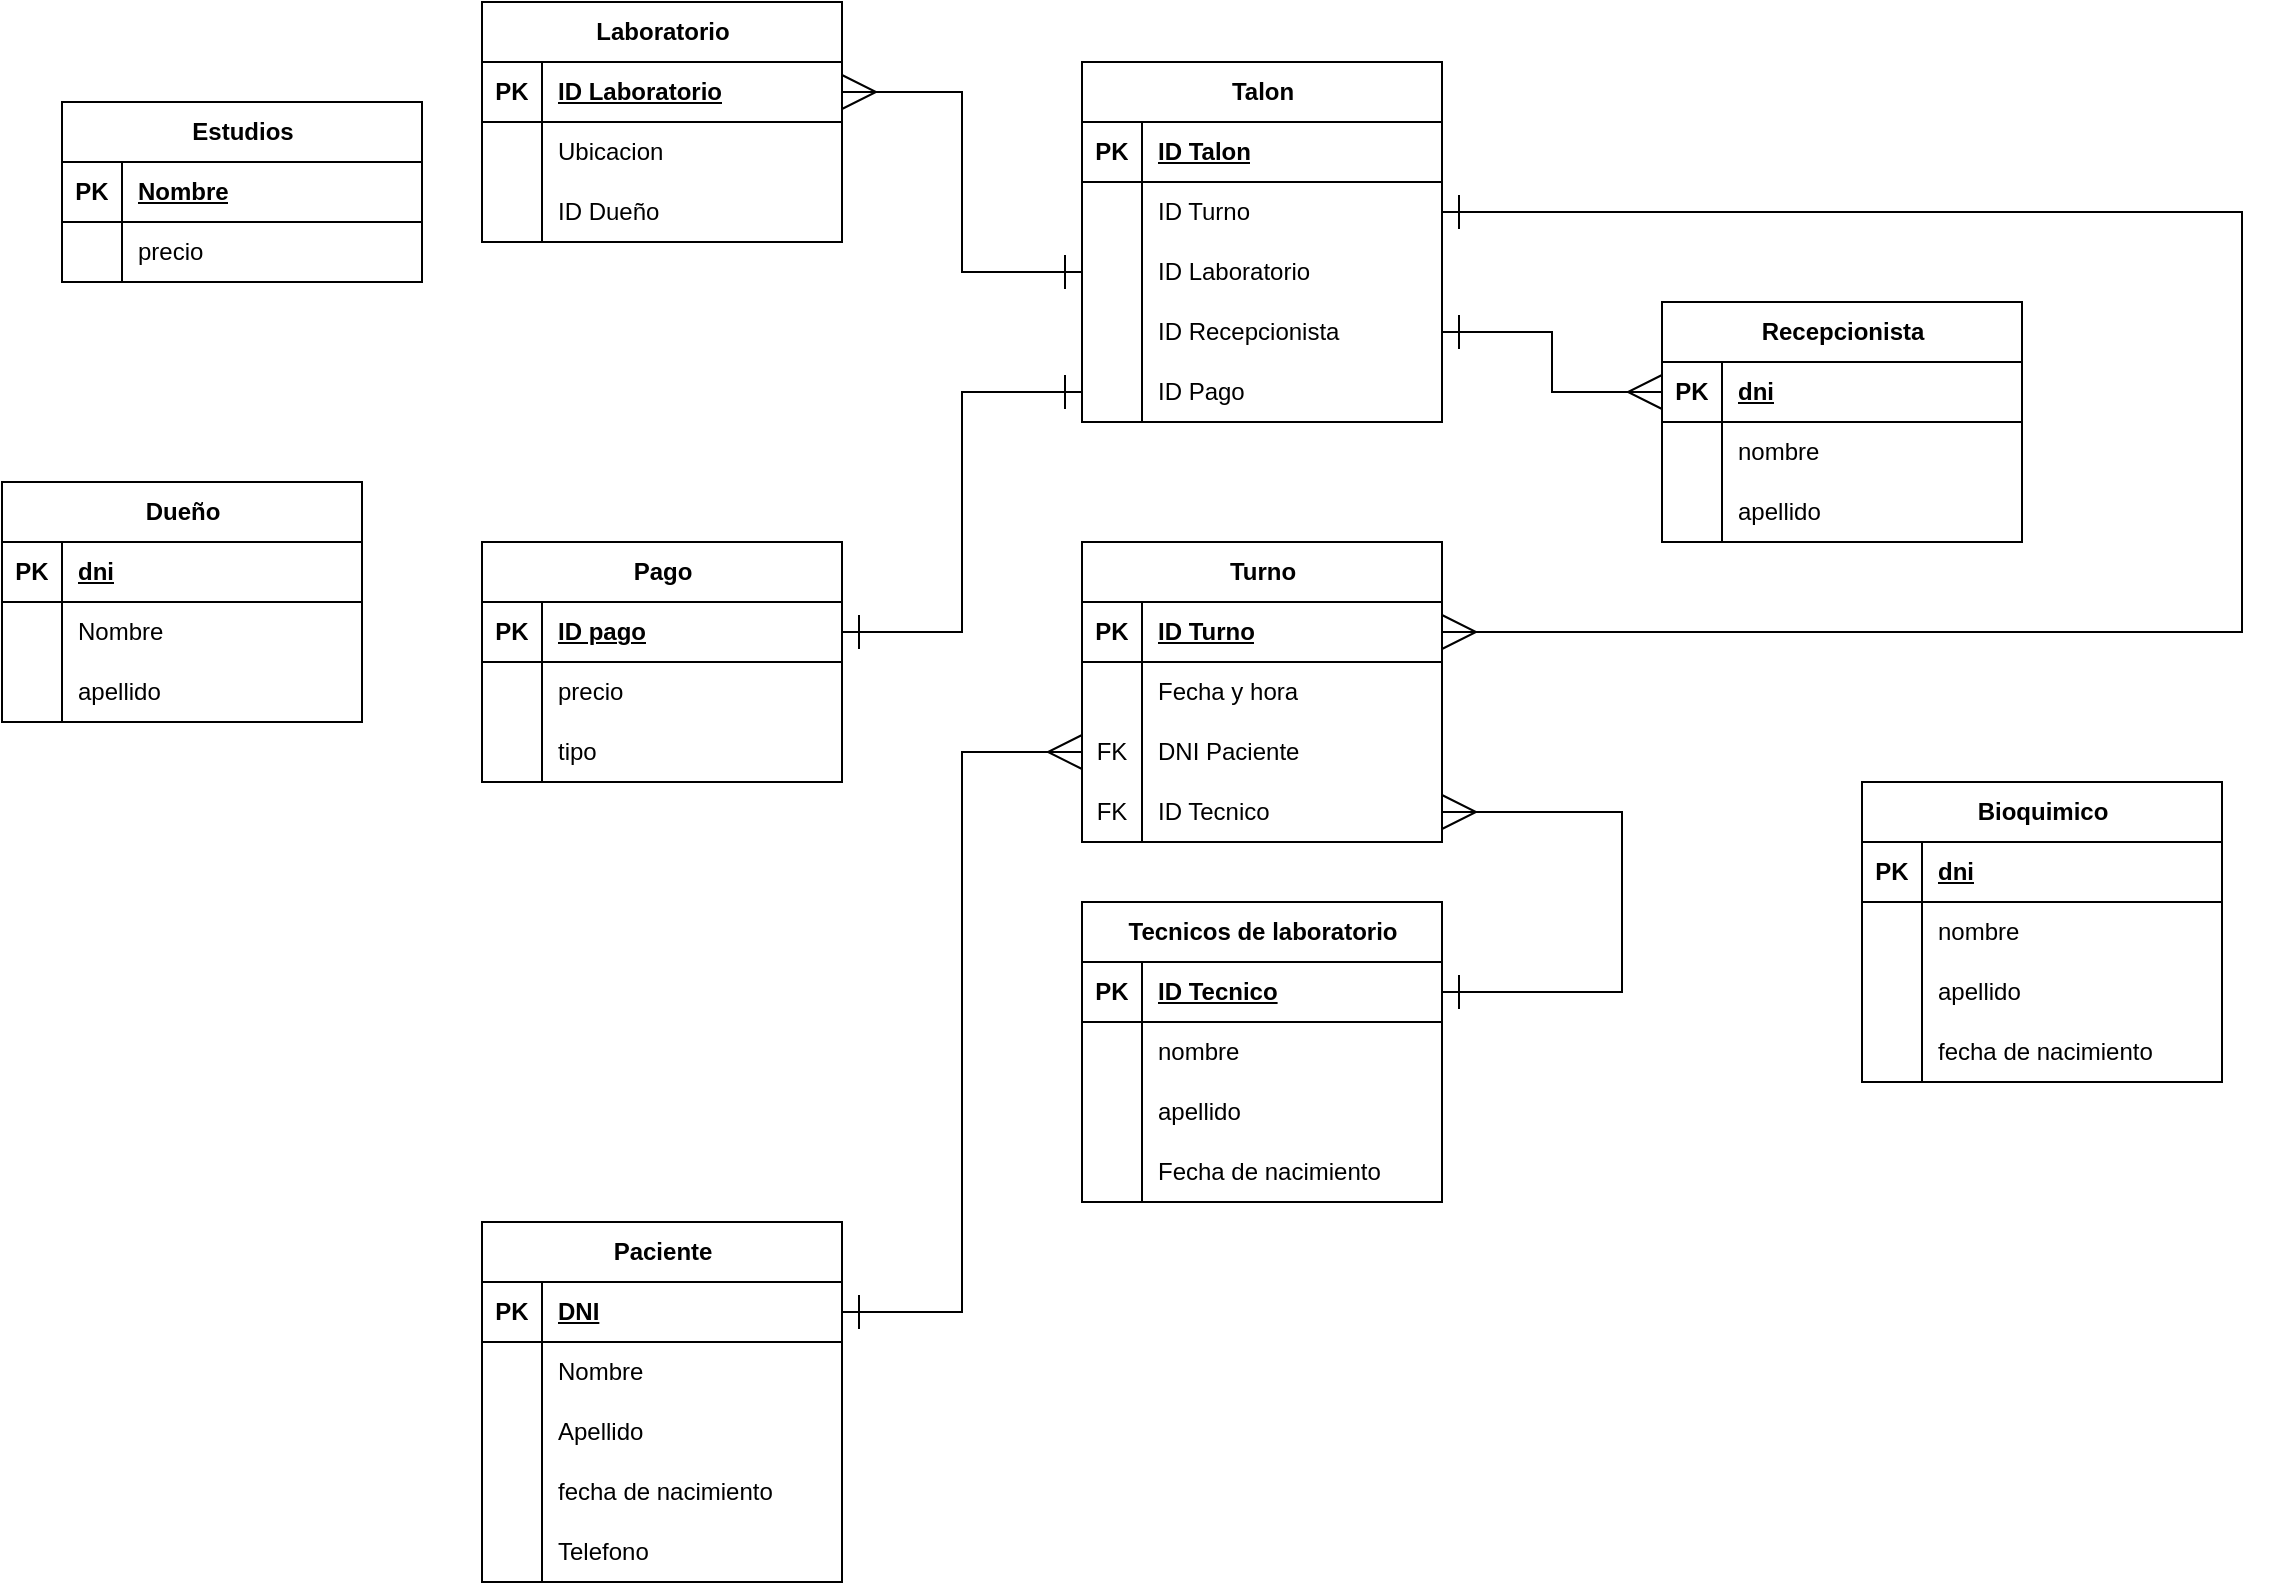 <mxfile version="24.7.7">
  <diagram name="Página-1" id="uxQamM1_208eMyhoLgmC">
    <mxGraphModel dx="1434" dy="2010" grid="1" gridSize="10" guides="1" tooltips="1" connect="1" arrows="1" fold="1" page="1" pageScale="1" pageWidth="827" pageHeight="1169" math="0" shadow="0">
      <root>
        <mxCell id="0" />
        <mxCell id="1" parent="0" />
        <mxCell id="l98qn4pUZXszj1CGDFwO-1" value="Paciente" style="shape=table;startSize=30;container=1;collapsible=1;childLayout=tableLayout;fixedRows=1;rowLines=0;fontStyle=1;align=center;resizeLast=1;html=1;fontColor=default;labelBackgroundColor=none;labelBorderColor=none;textShadow=0;" vertex="1" parent="1">
          <mxGeometry x="310" y="210" width="180" height="180" as="geometry" />
        </mxCell>
        <mxCell id="l98qn4pUZXszj1CGDFwO-2" value="" style="shape=tableRow;horizontal=0;startSize=0;swimlaneHead=0;swimlaneBody=0;fillColor=none;collapsible=0;dropTarget=0;points=[[0,0.5],[1,0.5]];portConstraint=eastwest;top=0;left=0;right=0;bottom=1;swimlaneLine=1;shadow=0;rounded=0;" vertex="1" parent="l98qn4pUZXszj1CGDFwO-1">
          <mxGeometry y="30" width="180" height="30" as="geometry" />
        </mxCell>
        <mxCell id="l98qn4pUZXszj1CGDFwO-3" value="PK" style="shape=partialRectangle;connectable=0;fillColor=none;top=0;left=0;bottom=0;right=0;fontStyle=1;overflow=hidden;whiteSpace=wrap;html=1;" vertex="1" parent="l98qn4pUZXszj1CGDFwO-2">
          <mxGeometry width="30" height="30" as="geometry">
            <mxRectangle width="30" height="30" as="alternateBounds" />
          </mxGeometry>
        </mxCell>
        <mxCell id="l98qn4pUZXszj1CGDFwO-4" value="DNI" style="shape=partialRectangle;connectable=0;fillColor=none;top=0;left=0;bottom=0;right=0;align=left;spacingLeft=6;fontStyle=5;overflow=hidden;whiteSpace=wrap;html=1;" vertex="1" parent="l98qn4pUZXszj1CGDFwO-2">
          <mxGeometry x="30" width="150" height="30" as="geometry">
            <mxRectangle width="150" height="30" as="alternateBounds" />
          </mxGeometry>
        </mxCell>
        <mxCell id="l98qn4pUZXszj1CGDFwO-5" value="" style="shape=tableRow;horizontal=0;startSize=0;swimlaneHead=0;swimlaneBody=0;fillColor=none;collapsible=0;dropTarget=0;points=[[0,0.5],[1,0.5]];portConstraint=eastwest;top=0;left=0;right=0;bottom=0;" vertex="1" parent="l98qn4pUZXszj1CGDFwO-1">
          <mxGeometry y="60" width="180" height="30" as="geometry" />
        </mxCell>
        <mxCell id="l98qn4pUZXszj1CGDFwO-6" value="" style="shape=partialRectangle;connectable=0;fillColor=none;top=0;left=0;bottom=0;right=0;editable=1;overflow=hidden;whiteSpace=wrap;html=1;" vertex="1" parent="l98qn4pUZXszj1CGDFwO-5">
          <mxGeometry width="30" height="30" as="geometry">
            <mxRectangle width="30" height="30" as="alternateBounds" />
          </mxGeometry>
        </mxCell>
        <mxCell id="l98qn4pUZXszj1CGDFwO-7" value="Nombre" style="shape=partialRectangle;connectable=0;fillColor=none;top=0;left=0;bottom=0;right=0;align=left;spacingLeft=6;overflow=hidden;whiteSpace=wrap;html=1;" vertex="1" parent="l98qn4pUZXszj1CGDFwO-5">
          <mxGeometry x="30" width="150" height="30" as="geometry">
            <mxRectangle width="150" height="30" as="alternateBounds" />
          </mxGeometry>
        </mxCell>
        <mxCell id="l98qn4pUZXszj1CGDFwO-8" value="" style="shape=tableRow;horizontal=0;startSize=0;swimlaneHead=0;swimlaneBody=0;fillColor=none;collapsible=0;dropTarget=0;points=[[0,0.5],[1,0.5]];portConstraint=eastwest;top=0;left=0;right=0;bottom=0;" vertex="1" parent="l98qn4pUZXszj1CGDFwO-1">
          <mxGeometry y="90" width="180" height="30" as="geometry" />
        </mxCell>
        <mxCell id="l98qn4pUZXszj1CGDFwO-9" value="" style="shape=partialRectangle;connectable=0;fillColor=none;top=0;left=0;bottom=0;right=0;editable=1;overflow=hidden;whiteSpace=wrap;html=1;" vertex="1" parent="l98qn4pUZXszj1CGDFwO-8">
          <mxGeometry width="30" height="30" as="geometry">
            <mxRectangle width="30" height="30" as="alternateBounds" />
          </mxGeometry>
        </mxCell>
        <mxCell id="l98qn4pUZXszj1CGDFwO-10" value="Apellido" style="shape=partialRectangle;connectable=0;fillColor=none;top=0;left=0;bottom=0;right=0;align=left;spacingLeft=6;overflow=hidden;whiteSpace=wrap;html=1;" vertex="1" parent="l98qn4pUZXszj1CGDFwO-8">
          <mxGeometry x="30" width="150" height="30" as="geometry">
            <mxRectangle width="150" height="30" as="alternateBounds" />
          </mxGeometry>
        </mxCell>
        <mxCell id="l98qn4pUZXszj1CGDFwO-11" value="" style="shape=tableRow;horizontal=0;startSize=0;swimlaneHead=0;swimlaneBody=0;fillColor=none;collapsible=0;dropTarget=0;points=[[0,0.5],[1,0.5]];portConstraint=eastwest;top=0;left=0;right=0;bottom=0;" vertex="1" parent="l98qn4pUZXszj1CGDFwO-1">
          <mxGeometry y="120" width="180" height="30" as="geometry" />
        </mxCell>
        <mxCell id="l98qn4pUZXszj1CGDFwO-12" value="" style="shape=partialRectangle;connectable=0;fillColor=none;top=0;left=0;bottom=0;right=0;editable=1;overflow=hidden;whiteSpace=wrap;html=1;" vertex="1" parent="l98qn4pUZXszj1CGDFwO-11">
          <mxGeometry width="30" height="30" as="geometry">
            <mxRectangle width="30" height="30" as="alternateBounds" />
          </mxGeometry>
        </mxCell>
        <mxCell id="l98qn4pUZXszj1CGDFwO-13" value="fecha de nacimiento" style="shape=partialRectangle;connectable=0;fillColor=none;top=0;left=0;bottom=0;right=0;align=left;spacingLeft=6;overflow=hidden;whiteSpace=wrap;html=1;" vertex="1" parent="l98qn4pUZXszj1CGDFwO-11">
          <mxGeometry x="30" width="150" height="30" as="geometry">
            <mxRectangle width="150" height="30" as="alternateBounds" />
          </mxGeometry>
        </mxCell>
        <mxCell id="l98qn4pUZXszj1CGDFwO-218" value="" style="shape=tableRow;horizontal=0;startSize=0;swimlaneHead=0;swimlaneBody=0;fillColor=none;collapsible=0;dropTarget=0;points=[[0,0.5],[1,0.5]];portConstraint=eastwest;top=0;left=0;right=0;bottom=0;" vertex="1" parent="l98qn4pUZXszj1CGDFwO-1">
          <mxGeometry y="150" width="180" height="30" as="geometry" />
        </mxCell>
        <mxCell id="l98qn4pUZXszj1CGDFwO-219" value="" style="shape=partialRectangle;connectable=0;fillColor=none;top=0;left=0;bottom=0;right=0;editable=1;overflow=hidden;whiteSpace=wrap;html=1;" vertex="1" parent="l98qn4pUZXszj1CGDFwO-218">
          <mxGeometry width="30" height="30" as="geometry">
            <mxRectangle width="30" height="30" as="alternateBounds" />
          </mxGeometry>
        </mxCell>
        <mxCell id="l98qn4pUZXszj1CGDFwO-220" value="Telefono" style="shape=partialRectangle;connectable=0;fillColor=none;top=0;left=0;bottom=0;right=0;align=left;spacingLeft=6;overflow=hidden;whiteSpace=wrap;html=1;" vertex="1" parent="l98qn4pUZXszj1CGDFwO-218">
          <mxGeometry x="30" width="150" height="30" as="geometry">
            <mxRectangle width="150" height="30" as="alternateBounds" />
          </mxGeometry>
        </mxCell>
        <mxCell id="l98qn4pUZXszj1CGDFwO-54" value="Estudios" style="shape=table;startSize=30;container=1;collapsible=1;childLayout=tableLayout;fixedRows=1;rowLines=0;fontStyle=1;align=center;resizeLast=1;html=1;fontColor=default;labelBackgroundColor=none;labelBorderColor=none;textShadow=0;" vertex="1" parent="1">
          <mxGeometry x="100" y="-350" width="180" height="90" as="geometry" />
        </mxCell>
        <mxCell id="l98qn4pUZXszj1CGDFwO-55" value="" style="shape=tableRow;horizontal=0;startSize=0;swimlaneHead=0;swimlaneBody=0;fillColor=none;collapsible=0;dropTarget=0;points=[[0,0.5],[1,0.5]];portConstraint=eastwest;top=0;left=0;right=0;bottom=1;swimlaneLine=1;shadow=0;rounded=0;" vertex="1" parent="l98qn4pUZXszj1CGDFwO-54">
          <mxGeometry y="30" width="180" height="30" as="geometry" />
        </mxCell>
        <mxCell id="l98qn4pUZXszj1CGDFwO-56" value="PK" style="shape=partialRectangle;connectable=0;fillColor=none;top=0;left=0;bottom=0;right=0;fontStyle=1;overflow=hidden;whiteSpace=wrap;html=1;" vertex="1" parent="l98qn4pUZXszj1CGDFwO-55">
          <mxGeometry width="30" height="30" as="geometry">
            <mxRectangle width="30" height="30" as="alternateBounds" />
          </mxGeometry>
        </mxCell>
        <mxCell id="l98qn4pUZXszj1CGDFwO-57" value="Nombre" style="shape=partialRectangle;connectable=0;fillColor=none;top=0;left=0;bottom=0;right=0;align=left;spacingLeft=6;fontStyle=5;overflow=hidden;whiteSpace=wrap;html=1;" vertex="1" parent="l98qn4pUZXszj1CGDFwO-55">
          <mxGeometry x="30" width="150" height="30" as="geometry">
            <mxRectangle width="150" height="30" as="alternateBounds" />
          </mxGeometry>
        </mxCell>
        <mxCell id="l98qn4pUZXszj1CGDFwO-61" value="" style="shape=tableRow;horizontal=0;startSize=0;swimlaneHead=0;swimlaneBody=0;fillColor=none;collapsible=0;dropTarget=0;points=[[0,0.5],[1,0.5]];portConstraint=eastwest;top=0;left=0;right=0;bottom=0;" vertex="1" parent="l98qn4pUZXszj1CGDFwO-54">
          <mxGeometry y="60" width="180" height="30" as="geometry" />
        </mxCell>
        <mxCell id="l98qn4pUZXszj1CGDFwO-62" value="" style="shape=partialRectangle;connectable=0;fillColor=none;top=0;left=0;bottom=0;right=0;editable=1;overflow=hidden;whiteSpace=wrap;html=1;" vertex="1" parent="l98qn4pUZXszj1CGDFwO-61">
          <mxGeometry width="30" height="30" as="geometry">
            <mxRectangle width="30" height="30" as="alternateBounds" />
          </mxGeometry>
        </mxCell>
        <mxCell id="l98qn4pUZXszj1CGDFwO-63" value="precio" style="shape=partialRectangle;connectable=0;fillColor=none;top=0;left=0;bottom=0;right=0;align=left;spacingLeft=6;overflow=hidden;whiteSpace=wrap;html=1;" vertex="1" parent="l98qn4pUZXszj1CGDFwO-61">
          <mxGeometry x="30" width="150" height="30" as="geometry">
            <mxRectangle width="150" height="30" as="alternateBounds" />
          </mxGeometry>
        </mxCell>
        <mxCell id="l98qn4pUZXszj1CGDFwO-76" value="Tecnicos de laboratorio" style="shape=table;startSize=30;container=1;collapsible=1;childLayout=tableLayout;fixedRows=1;rowLines=0;fontStyle=1;align=center;resizeLast=1;html=1;fontColor=default;labelBackgroundColor=none;labelBorderColor=none;textShadow=0;" vertex="1" parent="1">
          <mxGeometry x="610" y="50" width="180" height="150" as="geometry" />
        </mxCell>
        <mxCell id="l98qn4pUZXszj1CGDFwO-77" value="" style="shape=tableRow;horizontal=0;startSize=0;swimlaneHead=0;swimlaneBody=0;fillColor=none;collapsible=0;dropTarget=0;points=[[0,0.5],[1,0.5]];portConstraint=eastwest;top=0;left=0;right=0;bottom=1;swimlaneLine=1;shadow=0;rounded=0;" vertex="1" parent="l98qn4pUZXszj1CGDFwO-76">
          <mxGeometry y="30" width="180" height="30" as="geometry" />
        </mxCell>
        <mxCell id="l98qn4pUZXszj1CGDFwO-78" value="PK" style="shape=partialRectangle;connectable=0;fillColor=none;top=0;left=0;bottom=0;right=0;fontStyle=1;overflow=hidden;whiteSpace=wrap;html=1;" vertex="1" parent="l98qn4pUZXszj1CGDFwO-77">
          <mxGeometry width="30" height="30" as="geometry">
            <mxRectangle width="30" height="30" as="alternateBounds" />
          </mxGeometry>
        </mxCell>
        <mxCell id="l98qn4pUZXszj1CGDFwO-79" value="ID Tecnico" style="shape=partialRectangle;connectable=0;fillColor=none;top=0;left=0;bottom=0;right=0;align=left;spacingLeft=6;fontStyle=5;overflow=hidden;whiteSpace=wrap;html=1;" vertex="1" parent="l98qn4pUZXszj1CGDFwO-77">
          <mxGeometry x="30" width="150" height="30" as="geometry">
            <mxRectangle width="150" height="30" as="alternateBounds" />
          </mxGeometry>
        </mxCell>
        <mxCell id="l98qn4pUZXszj1CGDFwO-80" value="" style="shape=tableRow;horizontal=0;startSize=0;swimlaneHead=0;swimlaneBody=0;fillColor=none;collapsible=0;dropTarget=0;points=[[0,0.5],[1,0.5]];portConstraint=eastwest;top=0;left=0;right=0;bottom=0;" vertex="1" parent="l98qn4pUZXszj1CGDFwO-76">
          <mxGeometry y="60" width="180" height="30" as="geometry" />
        </mxCell>
        <mxCell id="l98qn4pUZXszj1CGDFwO-81" value="" style="shape=partialRectangle;connectable=0;fillColor=none;top=0;left=0;bottom=0;right=0;editable=1;overflow=hidden;whiteSpace=wrap;html=1;" vertex="1" parent="l98qn4pUZXszj1CGDFwO-80">
          <mxGeometry width="30" height="30" as="geometry">
            <mxRectangle width="30" height="30" as="alternateBounds" />
          </mxGeometry>
        </mxCell>
        <mxCell id="l98qn4pUZXszj1CGDFwO-82" value="nombre" style="shape=partialRectangle;connectable=0;fillColor=none;top=0;left=0;bottom=0;right=0;align=left;spacingLeft=6;overflow=hidden;whiteSpace=wrap;html=1;" vertex="1" parent="l98qn4pUZXszj1CGDFwO-80">
          <mxGeometry x="30" width="150" height="30" as="geometry">
            <mxRectangle width="150" height="30" as="alternateBounds" />
          </mxGeometry>
        </mxCell>
        <mxCell id="l98qn4pUZXszj1CGDFwO-238" value="" style="shape=tableRow;horizontal=0;startSize=0;swimlaneHead=0;swimlaneBody=0;fillColor=none;collapsible=0;dropTarget=0;points=[[0,0.5],[1,0.5]];portConstraint=eastwest;top=0;left=0;right=0;bottom=0;" vertex="1" parent="l98qn4pUZXszj1CGDFwO-76">
          <mxGeometry y="90" width="180" height="30" as="geometry" />
        </mxCell>
        <mxCell id="l98qn4pUZXszj1CGDFwO-239" value="" style="shape=partialRectangle;connectable=0;fillColor=none;top=0;left=0;bottom=0;right=0;editable=1;overflow=hidden;whiteSpace=wrap;html=1;" vertex="1" parent="l98qn4pUZXszj1CGDFwO-238">
          <mxGeometry width="30" height="30" as="geometry">
            <mxRectangle width="30" height="30" as="alternateBounds" />
          </mxGeometry>
        </mxCell>
        <mxCell id="l98qn4pUZXszj1CGDFwO-240" value="apellido" style="shape=partialRectangle;connectable=0;fillColor=none;top=0;left=0;bottom=0;right=0;align=left;spacingLeft=6;overflow=hidden;whiteSpace=wrap;html=1;" vertex="1" parent="l98qn4pUZXszj1CGDFwO-238">
          <mxGeometry x="30" width="150" height="30" as="geometry">
            <mxRectangle width="150" height="30" as="alternateBounds" />
          </mxGeometry>
        </mxCell>
        <mxCell id="l98qn4pUZXszj1CGDFwO-83" value="" style="shape=tableRow;horizontal=0;startSize=0;swimlaneHead=0;swimlaneBody=0;fillColor=none;collapsible=0;dropTarget=0;points=[[0,0.5],[1,0.5]];portConstraint=eastwest;top=0;left=0;right=0;bottom=0;" vertex="1" parent="l98qn4pUZXszj1CGDFwO-76">
          <mxGeometry y="120" width="180" height="30" as="geometry" />
        </mxCell>
        <mxCell id="l98qn4pUZXszj1CGDFwO-84" value="" style="shape=partialRectangle;connectable=0;fillColor=none;top=0;left=0;bottom=0;right=0;editable=1;overflow=hidden;whiteSpace=wrap;html=1;" vertex="1" parent="l98qn4pUZXszj1CGDFwO-83">
          <mxGeometry width="30" height="30" as="geometry">
            <mxRectangle width="30" height="30" as="alternateBounds" />
          </mxGeometry>
        </mxCell>
        <mxCell id="l98qn4pUZXszj1CGDFwO-85" value="Fecha de nacimiento" style="shape=partialRectangle;connectable=0;fillColor=none;top=0;left=0;bottom=0;right=0;align=left;spacingLeft=6;overflow=hidden;whiteSpace=wrap;html=1;" vertex="1" parent="l98qn4pUZXszj1CGDFwO-83">
          <mxGeometry x="30" width="150" height="30" as="geometry">
            <mxRectangle width="150" height="30" as="alternateBounds" />
          </mxGeometry>
        </mxCell>
        <mxCell id="l98qn4pUZXszj1CGDFwO-96" value="Recepcionista" style="shape=table;startSize=30;container=1;collapsible=1;childLayout=tableLayout;fixedRows=1;rowLines=0;fontStyle=1;align=center;resizeLast=1;html=1;fontColor=default;labelBackgroundColor=none;labelBorderColor=none;textShadow=0;" vertex="1" parent="1">
          <mxGeometry x="900" y="-250" width="180" height="120" as="geometry" />
        </mxCell>
        <mxCell id="l98qn4pUZXszj1CGDFwO-97" value="" style="shape=tableRow;horizontal=0;startSize=0;swimlaneHead=0;swimlaneBody=0;fillColor=none;collapsible=0;dropTarget=0;points=[[0,0.5],[1,0.5]];portConstraint=eastwest;top=0;left=0;right=0;bottom=1;swimlaneLine=1;shadow=0;rounded=0;" vertex="1" parent="l98qn4pUZXszj1CGDFwO-96">
          <mxGeometry y="30" width="180" height="30" as="geometry" />
        </mxCell>
        <mxCell id="l98qn4pUZXszj1CGDFwO-98" value="PK" style="shape=partialRectangle;connectable=0;fillColor=none;top=0;left=0;bottom=0;right=0;fontStyle=1;overflow=hidden;whiteSpace=wrap;html=1;" vertex="1" parent="l98qn4pUZXszj1CGDFwO-97">
          <mxGeometry width="30" height="30" as="geometry">
            <mxRectangle width="30" height="30" as="alternateBounds" />
          </mxGeometry>
        </mxCell>
        <mxCell id="l98qn4pUZXszj1CGDFwO-99" value="dni" style="shape=partialRectangle;connectable=0;fillColor=none;top=0;left=0;bottom=0;right=0;align=left;spacingLeft=6;fontStyle=5;overflow=hidden;whiteSpace=wrap;html=1;" vertex="1" parent="l98qn4pUZXszj1CGDFwO-97">
          <mxGeometry x="30" width="150" height="30" as="geometry">
            <mxRectangle width="150" height="30" as="alternateBounds" />
          </mxGeometry>
        </mxCell>
        <mxCell id="l98qn4pUZXszj1CGDFwO-100" value="" style="shape=tableRow;horizontal=0;startSize=0;swimlaneHead=0;swimlaneBody=0;fillColor=none;collapsible=0;dropTarget=0;points=[[0,0.5],[1,0.5]];portConstraint=eastwest;top=0;left=0;right=0;bottom=0;" vertex="1" parent="l98qn4pUZXszj1CGDFwO-96">
          <mxGeometry y="60" width="180" height="30" as="geometry" />
        </mxCell>
        <mxCell id="l98qn4pUZXszj1CGDFwO-101" value="" style="shape=partialRectangle;connectable=0;fillColor=none;top=0;left=0;bottom=0;right=0;editable=1;overflow=hidden;whiteSpace=wrap;html=1;" vertex="1" parent="l98qn4pUZXszj1CGDFwO-100">
          <mxGeometry width="30" height="30" as="geometry">
            <mxRectangle width="30" height="30" as="alternateBounds" />
          </mxGeometry>
        </mxCell>
        <mxCell id="l98qn4pUZXszj1CGDFwO-102" value="nombre" style="shape=partialRectangle;connectable=0;fillColor=none;top=0;left=0;bottom=0;right=0;align=left;spacingLeft=6;overflow=hidden;whiteSpace=wrap;html=1;" vertex="1" parent="l98qn4pUZXszj1CGDFwO-100">
          <mxGeometry x="30" width="150" height="30" as="geometry">
            <mxRectangle width="150" height="30" as="alternateBounds" />
          </mxGeometry>
        </mxCell>
        <mxCell id="l98qn4pUZXszj1CGDFwO-103" value="" style="shape=tableRow;horizontal=0;startSize=0;swimlaneHead=0;swimlaneBody=0;fillColor=none;collapsible=0;dropTarget=0;points=[[0,0.5],[1,0.5]];portConstraint=eastwest;top=0;left=0;right=0;bottom=0;" vertex="1" parent="l98qn4pUZXszj1CGDFwO-96">
          <mxGeometry y="90" width="180" height="30" as="geometry" />
        </mxCell>
        <mxCell id="l98qn4pUZXszj1CGDFwO-104" value="" style="shape=partialRectangle;connectable=0;fillColor=none;top=0;left=0;bottom=0;right=0;editable=1;overflow=hidden;whiteSpace=wrap;html=1;" vertex="1" parent="l98qn4pUZXszj1CGDFwO-103">
          <mxGeometry width="30" height="30" as="geometry">
            <mxRectangle width="30" height="30" as="alternateBounds" />
          </mxGeometry>
        </mxCell>
        <mxCell id="l98qn4pUZXszj1CGDFwO-105" value="apellido" style="shape=partialRectangle;connectable=0;fillColor=none;top=0;left=0;bottom=0;right=0;align=left;spacingLeft=6;overflow=hidden;whiteSpace=wrap;html=1;" vertex="1" parent="l98qn4pUZXszj1CGDFwO-103">
          <mxGeometry x="30" width="150" height="30" as="geometry">
            <mxRectangle width="150" height="30" as="alternateBounds" />
          </mxGeometry>
        </mxCell>
        <mxCell id="l98qn4pUZXszj1CGDFwO-106" value="Bioquimico" style="shape=table;startSize=30;container=1;collapsible=1;childLayout=tableLayout;fixedRows=1;rowLines=0;fontStyle=1;align=center;resizeLast=1;html=1;fontColor=default;labelBackgroundColor=none;labelBorderColor=none;textShadow=0;" vertex="1" parent="1">
          <mxGeometry x="1000" y="-10" width="180" height="150" as="geometry" />
        </mxCell>
        <mxCell id="l98qn4pUZXszj1CGDFwO-107" value="" style="shape=tableRow;horizontal=0;startSize=0;swimlaneHead=0;swimlaneBody=0;fillColor=none;collapsible=0;dropTarget=0;points=[[0,0.5],[1,0.5]];portConstraint=eastwest;top=0;left=0;right=0;bottom=1;swimlaneLine=1;shadow=0;rounded=0;" vertex="1" parent="l98qn4pUZXszj1CGDFwO-106">
          <mxGeometry y="30" width="180" height="30" as="geometry" />
        </mxCell>
        <mxCell id="l98qn4pUZXszj1CGDFwO-108" value="PK" style="shape=partialRectangle;connectable=0;fillColor=none;top=0;left=0;bottom=0;right=0;fontStyle=1;overflow=hidden;whiteSpace=wrap;html=1;" vertex="1" parent="l98qn4pUZXszj1CGDFwO-107">
          <mxGeometry width="30" height="30" as="geometry">
            <mxRectangle width="30" height="30" as="alternateBounds" />
          </mxGeometry>
        </mxCell>
        <mxCell id="l98qn4pUZXszj1CGDFwO-109" value="dni" style="shape=partialRectangle;connectable=0;fillColor=none;top=0;left=0;bottom=0;right=0;align=left;spacingLeft=6;fontStyle=5;overflow=hidden;whiteSpace=wrap;html=1;" vertex="1" parent="l98qn4pUZXszj1CGDFwO-107">
          <mxGeometry x="30" width="150" height="30" as="geometry">
            <mxRectangle width="150" height="30" as="alternateBounds" />
          </mxGeometry>
        </mxCell>
        <mxCell id="l98qn4pUZXszj1CGDFwO-110" value="" style="shape=tableRow;horizontal=0;startSize=0;swimlaneHead=0;swimlaneBody=0;fillColor=none;collapsible=0;dropTarget=0;points=[[0,0.5],[1,0.5]];portConstraint=eastwest;top=0;left=0;right=0;bottom=0;" vertex="1" parent="l98qn4pUZXszj1CGDFwO-106">
          <mxGeometry y="60" width="180" height="30" as="geometry" />
        </mxCell>
        <mxCell id="l98qn4pUZXszj1CGDFwO-111" value="" style="shape=partialRectangle;connectable=0;fillColor=none;top=0;left=0;bottom=0;right=0;editable=1;overflow=hidden;whiteSpace=wrap;html=1;" vertex="1" parent="l98qn4pUZXszj1CGDFwO-110">
          <mxGeometry width="30" height="30" as="geometry">
            <mxRectangle width="30" height="30" as="alternateBounds" />
          </mxGeometry>
        </mxCell>
        <mxCell id="l98qn4pUZXszj1CGDFwO-112" value="nombre" style="shape=partialRectangle;connectable=0;fillColor=none;top=0;left=0;bottom=0;right=0;align=left;spacingLeft=6;overflow=hidden;whiteSpace=wrap;html=1;" vertex="1" parent="l98qn4pUZXszj1CGDFwO-110">
          <mxGeometry x="30" width="150" height="30" as="geometry">
            <mxRectangle width="150" height="30" as="alternateBounds" />
          </mxGeometry>
        </mxCell>
        <mxCell id="l98qn4pUZXszj1CGDFwO-113" value="" style="shape=tableRow;horizontal=0;startSize=0;swimlaneHead=0;swimlaneBody=0;fillColor=none;collapsible=0;dropTarget=0;points=[[0,0.5],[1,0.5]];portConstraint=eastwest;top=0;left=0;right=0;bottom=0;" vertex="1" parent="l98qn4pUZXszj1CGDFwO-106">
          <mxGeometry y="90" width="180" height="30" as="geometry" />
        </mxCell>
        <mxCell id="l98qn4pUZXszj1CGDFwO-114" value="" style="shape=partialRectangle;connectable=0;fillColor=none;top=0;left=0;bottom=0;right=0;editable=1;overflow=hidden;whiteSpace=wrap;html=1;" vertex="1" parent="l98qn4pUZXszj1CGDFwO-113">
          <mxGeometry width="30" height="30" as="geometry">
            <mxRectangle width="30" height="30" as="alternateBounds" />
          </mxGeometry>
        </mxCell>
        <mxCell id="l98qn4pUZXszj1CGDFwO-115" value="apellido" style="shape=partialRectangle;connectable=0;fillColor=none;top=0;left=0;bottom=0;right=0;align=left;spacingLeft=6;overflow=hidden;whiteSpace=wrap;html=1;" vertex="1" parent="l98qn4pUZXszj1CGDFwO-113">
          <mxGeometry x="30" width="150" height="30" as="geometry">
            <mxRectangle width="150" height="30" as="alternateBounds" />
          </mxGeometry>
        </mxCell>
        <mxCell id="l98qn4pUZXszj1CGDFwO-122" value="" style="shape=tableRow;horizontal=0;startSize=0;swimlaneHead=0;swimlaneBody=0;fillColor=none;collapsible=0;dropTarget=0;points=[[0,0.5],[1,0.5]];portConstraint=eastwest;top=0;left=0;right=0;bottom=0;" vertex="1" parent="l98qn4pUZXszj1CGDFwO-106">
          <mxGeometry y="120" width="180" height="30" as="geometry" />
        </mxCell>
        <mxCell id="l98qn4pUZXszj1CGDFwO-123" value="" style="shape=partialRectangle;connectable=0;fillColor=none;top=0;left=0;bottom=0;right=0;editable=1;overflow=hidden;whiteSpace=wrap;html=1;" vertex="1" parent="l98qn4pUZXszj1CGDFwO-122">
          <mxGeometry width="30" height="30" as="geometry">
            <mxRectangle width="30" height="30" as="alternateBounds" />
          </mxGeometry>
        </mxCell>
        <mxCell id="l98qn4pUZXszj1CGDFwO-124" value="fecha de nacimiento" style="shape=partialRectangle;connectable=0;fillColor=none;top=0;left=0;bottom=0;right=0;align=left;spacingLeft=6;overflow=hidden;whiteSpace=wrap;html=1;" vertex="1" parent="l98qn4pUZXszj1CGDFwO-122">
          <mxGeometry x="30" width="150" height="30" as="geometry">
            <mxRectangle width="150" height="30" as="alternateBounds" />
          </mxGeometry>
        </mxCell>
        <mxCell id="l98qn4pUZXszj1CGDFwO-125" value="Talon" style="shape=table;startSize=30;container=1;collapsible=1;childLayout=tableLayout;fixedRows=1;rowLines=0;fontStyle=1;align=center;resizeLast=1;html=1;fontColor=default;labelBackgroundColor=none;labelBorderColor=none;textShadow=0;" vertex="1" parent="1">
          <mxGeometry x="610" y="-370" width="180" height="180" as="geometry" />
        </mxCell>
        <mxCell id="l98qn4pUZXszj1CGDFwO-126" value="" style="shape=tableRow;horizontal=0;startSize=0;swimlaneHead=0;swimlaneBody=0;fillColor=none;collapsible=0;dropTarget=0;points=[[0,0.5],[1,0.5]];portConstraint=eastwest;top=0;left=0;right=0;bottom=1;swimlaneLine=1;shadow=0;rounded=0;" vertex="1" parent="l98qn4pUZXszj1CGDFwO-125">
          <mxGeometry y="30" width="180" height="30" as="geometry" />
        </mxCell>
        <mxCell id="l98qn4pUZXszj1CGDFwO-127" value="PK" style="shape=partialRectangle;connectable=0;fillColor=none;top=0;left=0;bottom=0;right=0;fontStyle=1;overflow=hidden;whiteSpace=wrap;html=1;" vertex="1" parent="l98qn4pUZXszj1CGDFwO-126">
          <mxGeometry width="30" height="30" as="geometry">
            <mxRectangle width="30" height="30" as="alternateBounds" />
          </mxGeometry>
        </mxCell>
        <mxCell id="l98qn4pUZXszj1CGDFwO-128" value="ID Talon" style="shape=partialRectangle;connectable=0;fillColor=none;top=0;left=0;bottom=0;right=0;align=left;spacingLeft=6;fontStyle=5;overflow=hidden;whiteSpace=wrap;html=1;" vertex="1" parent="l98qn4pUZXszj1CGDFwO-126">
          <mxGeometry x="30" width="150" height="30" as="geometry">
            <mxRectangle width="150" height="30" as="alternateBounds" />
          </mxGeometry>
        </mxCell>
        <mxCell id="l98qn4pUZXszj1CGDFwO-132" value="" style="shape=tableRow;horizontal=0;startSize=0;swimlaneHead=0;swimlaneBody=0;fillColor=none;collapsible=0;dropTarget=0;points=[[0,0.5],[1,0.5]];portConstraint=eastwest;top=0;left=0;right=0;bottom=0;" vertex="1" parent="l98qn4pUZXszj1CGDFwO-125">
          <mxGeometry y="60" width="180" height="30" as="geometry" />
        </mxCell>
        <mxCell id="l98qn4pUZXszj1CGDFwO-133" value="" style="shape=partialRectangle;connectable=0;fillColor=none;top=0;left=0;bottom=0;right=0;editable=1;overflow=hidden;whiteSpace=wrap;html=1;" vertex="1" parent="l98qn4pUZXszj1CGDFwO-132">
          <mxGeometry width="30" height="30" as="geometry">
            <mxRectangle width="30" height="30" as="alternateBounds" />
          </mxGeometry>
        </mxCell>
        <mxCell id="l98qn4pUZXszj1CGDFwO-134" value="ID Turno" style="shape=partialRectangle;connectable=0;fillColor=none;top=0;left=0;bottom=0;right=0;align=left;spacingLeft=6;overflow=hidden;whiteSpace=wrap;html=1;shadow=0;" vertex="1" parent="l98qn4pUZXszj1CGDFwO-132">
          <mxGeometry x="30" width="150" height="30" as="geometry">
            <mxRectangle width="150" height="30" as="alternateBounds" />
          </mxGeometry>
        </mxCell>
        <mxCell id="l98qn4pUZXszj1CGDFwO-135" value="" style="shape=tableRow;horizontal=0;startSize=0;swimlaneHead=0;swimlaneBody=0;fillColor=none;collapsible=0;dropTarget=0;points=[[0,0.5],[1,0.5]];portConstraint=eastwest;top=0;left=0;right=0;bottom=0;perimeterSpacing=0;" vertex="1" parent="l98qn4pUZXszj1CGDFwO-125">
          <mxGeometry y="90" width="180" height="30" as="geometry" />
        </mxCell>
        <mxCell id="l98qn4pUZXszj1CGDFwO-136" value="" style="shape=partialRectangle;connectable=0;fillColor=none;top=0;left=0;bottom=0;right=0;editable=1;overflow=hidden;whiteSpace=wrap;html=1;" vertex="1" parent="l98qn4pUZXszj1CGDFwO-135">
          <mxGeometry width="30" height="30" as="geometry">
            <mxRectangle width="30" height="30" as="alternateBounds" />
          </mxGeometry>
        </mxCell>
        <mxCell id="l98qn4pUZXszj1CGDFwO-137" value="ID Laboratorio" style="shape=partialRectangle;connectable=0;fillColor=none;top=0;left=0;bottom=0;right=0;align=left;spacingLeft=6;overflow=hidden;whiteSpace=wrap;html=1;" vertex="1" parent="l98qn4pUZXszj1CGDFwO-135">
          <mxGeometry x="30" width="150" height="30" as="geometry">
            <mxRectangle width="150" height="30" as="alternateBounds" />
          </mxGeometry>
        </mxCell>
        <mxCell id="l98qn4pUZXszj1CGDFwO-138" value="" style="shape=tableRow;horizontal=0;startSize=0;swimlaneHead=0;swimlaneBody=0;fillColor=none;collapsible=0;dropTarget=0;points=[[0,0.5],[1,0.5]];portConstraint=eastwest;top=0;left=0;right=0;bottom=0;" vertex="1" parent="l98qn4pUZXszj1CGDFwO-125">
          <mxGeometry y="120" width="180" height="30" as="geometry" />
        </mxCell>
        <mxCell id="l98qn4pUZXszj1CGDFwO-139" value="" style="shape=partialRectangle;connectable=0;fillColor=none;top=0;left=0;bottom=0;right=0;editable=1;overflow=hidden;whiteSpace=wrap;html=1;" vertex="1" parent="l98qn4pUZXszj1CGDFwO-138">
          <mxGeometry width="30" height="30" as="geometry">
            <mxRectangle width="30" height="30" as="alternateBounds" />
          </mxGeometry>
        </mxCell>
        <mxCell id="l98qn4pUZXszj1CGDFwO-140" value="ID Recepcionista" style="shape=partialRectangle;connectable=0;fillColor=none;top=0;left=0;bottom=0;right=0;align=left;spacingLeft=6;overflow=hidden;whiteSpace=wrap;html=1;" vertex="1" parent="l98qn4pUZXszj1CGDFwO-138">
          <mxGeometry x="30" width="150" height="30" as="geometry">
            <mxRectangle width="150" height="30" as="alternateBounds" />
          </mxGeometry>
        </mxCell>
        <mxCell id="l98qn4pUZXszj1CGDFwO-141" value="" style="shape=tableRow;horizontal=0;startSize=0;swimlaneHead=0;swimlaneBody=0;fillColor=none;collapsible=0;dropTarget=0;points=[[0,0.5],[1,0.5]];portConstraint=eastwest;top=0;left=0;right=0;bottom=0;" vertex="1" parent="l98qn4pUZXszj1CGDFwO-125">
          <mxGeometry y="150" width="180" height="30" as="geometry" />
        </mxCell>
        <mxCell id="l98qn4pUZXszj1CGDFwO-142" value="" style="shape=partialRectangle;connectable=0;fillColor=none;top=0;left=0;bottom=0;right=0;editable=1;overflow=hidden;whiteSpace=wrap;html=1;" vertex="1" parent="l98qn4pUZXszj1CGDFwO-141">
          <mxGeometry width="30" height="30" as="geometry">
            <mxRectangle width="30" height="30" as="alternateBounds" />
          </mxGeometry>
        </mxCell>
        <mxCell id="l98qn4pUZXszj1CGDFwO-143" value="ID Pago" style="shape=partialRectangle;connectable=0;fillColor=none;top=0;left=0;bottom=0;right=0;align=left;spacingLeft=6;overflow=hidden;whiteSpace=wrap;html=1;" vertex="1" parent="l98qn4pUZXszj1CGDFwO-141">
          <mxGeometry x="30" width="150" height="30" as="geometry">
            <mxRectangle width="150" height="30" as="alternateBounds" />
          </mxGeometry>
        </mxCell>
        <mxCell id="l98qn4pUZXszj1CGDFwO-163" value="Laboratorio" style="shape=table;startSize=30;container=1;collapsible=1;childLayout=tableLayout;fixedRows=1;rowLines=0;fontStyle=1;align=center;resizeLast=1;html=1;fontColor=default;labelBackgroundColor=none;labelBorderColor=none;textShadow=0;" vertex="1" parent="1">
          <mxGeometry x="310" y="-400" width="180" height="120" as="geometry" />
        </mxCell>
        <mxCell id="l98qn4pUZXszj1CGDFwO-164" value="" style="shape=tableRow;horizontal=0;startSize=0;swimlaneHead=0;swimlaneBody=0;fillColor=none;collapsible=0;dropTarget=0;points=[[0,0.5],[1,0.5]];portConstraint=eastwest;top=0;left=0;right=0;bottom=1;swimlaneLine=1;shadow=0;rounded=0;" vertex="1" parent="l98qn4pUZXszj1CGDFwO-163">
          <mxGeometry y="30" width="180" height="30" as="geometry" />
        </mxCell>
        <mxCell id="l98qn4pUZXszj1CGDFwO-165" value="PK" style="shape=partialRectangle;connectable=0;fillColor=none;top=0;left=0;bottom=0;right=0;fontStyle=1;overflow=hidden;whiteSpace=wrap;html=1;" vertex="1" parent="l98qn4pUZXszj1CGDFwO-164">
          <mxGeometry width="30" height="30" as="geometry">
            <mxRectangle width="30" height="30" as="alternateBounds" />
          </mxGeometry>
        </mxCell>
        <mxCell id="l98qn4pUZXszj1CGDFwO-166" value="ID Laboratorio" style="shape=partialRectangle;connectable=0;fillColor=none;top=0;left=0;bottom=0;right=0;align=left;spacingLeft=6;fontStyle=5;overflow=hidden;whiteSpace=wrap;html=1;" vertex="1" parent="l98qn4pUZXszj1CGDFwO-164">
          <mxGeometry x="30" width="150" height="30" as="geometry">
            <mxRectangle width="150" height="30" as="alternateBounds" />
          </mxGeometry>
        </mxCell>
        <mxCell id="l98qn4pUZXszj1CGDFwO-167" value="" style="shape=tableRow;horizontal=0;startSize=0;swimlaneHead=0;swimlaneBody=0;fillColor=none;collapsible=0;dropTarget=0;points=[[0,0.5],[1,0.5]];portConstraint=eastwest;top=0;left=0;right=0;bottom=0;" vertex="1" parent="l98qn4pUZXszj1CGDFwO-163">
          <mxGeometry y="60" width="180" height="30" as="geometry" />
        </mxCell>
        <mxCell id="l98qn4pUZXszj1CGDFwO-168" value="" style="shape=partialRectangle;connectable=0;fillColor=none;top=0;left=0;bottom=0;right=0;editable=1;overflow=hidden;whiteSpace=wrap;html=1;" vertex="1" parent="l98qn4pUZXszj1CGDFwO-167">
          <mxGeometry width="30" height="30" as="geometry">
            <mxRectangle width="30" height="30" as="alternateBounds" />
          </mxGeometry>
        </mxCell>
        <mxCell id="l98qn4pUZXszj1CGDFwO-169" value="Ubicacion" style="shape=partialRectangle;connectable=0;fillColor=none;top=0;left=0;bottom=0;right=0;align=left;spacingLeft=6;overflow=hidden;whiteSpace=wrap;html=1;" vertex="1" parent="l98qn4pUZXszj1CGDFwO-167">
          <mxGeometry x="30" width="150" height="30" as="geometry">
            <mxRectangle width="150" height="30" as="alternateBounds" />
          </mxGeometry>
        </mxCell>
        <mxCell id="l98qn4pUZXszj1CGDFwO-241" value="" style="shape=tableRow;horizontal=0;startSize=0;swimlaneHead=0;swimlaneBody=0;fillColor=none;collapsible=0;dropTarget=0;points=[[0,0.5],[1,0.5]];portConstraint=eastwest;top=0;left=0;right=0;bottom=0;" vertex="1" parent="l98qn4pUZXszj1CGDFwO-163">
          <mxGeometry y="90" width="180" height="30" as="geometry" />
        </mxCell>
        <mxCell id="l98qn4pUZXszj1CGDFwO-242" value="" style="shape=partialRectangle;connectable=0;fillColor=none;top=0;left=0;bottom=0;right=0;editable=1;overflow=hidden;whiteSpace=wrap;html=1;" vertex="1" parent="l98qn4pUZXszj1CGDFwO-241">
          <mxGeometry width="30" height="30" as="geometry">
            <mxRectangle width="30" height="30" as="alternateBounds" />
          </mxGeometry>
        </mxCell>
        <mxCell id="l98qn4pUZXszj1CGDFwO-243" value="ID Dueño" style="shape=partialRectangle;connectable=0;fillColor=none;top=0;left=0;bottom=0;right=0;align=left;spacingLeft=6;overflow=hidden;whiteSpace=wrap;html=1;" vertex="1" parent="l98qn4pUZXszj1CGDFwO-241">
          <mxGeometry x="30" width="150" height="30" as="geometry">
            <mxRectangle width="150" height="30" as="alternateBounds" />
          </mxGeometry>
        </mxCell>
        <mxCell id="l98qn4pUZXszj1CGDFwO-182" value="Dueño" style="shape=table;startSize=30;container=1;collapsible=1;childLayout=tableLayout;fixedRows=1;rowLines=0;fontStyle=1;align=center;resizeLast=1;html=1;fontColor=default;labelBackgroundColor=none;labelBorderColor=none;textShadow=0;" vertex="1" parent="1">
          <mxGeometry x="70" y="-160" width="180" height="120" as="geometry" />
        </mxCell>
        <mxCell id="l98qn4pUZXszj1CGDFwO-183" value="" style="shape=tableRow;horizontal=0;startSize=0;swimlaneHead=0;swimlaneBody=0;fillColor=none;collapsible=0;dropTarget=0;points=[[0,0.5],[1,0.5]];portConstraint=eastwest;top=0;left=0;right=0;bottom=1;swimlaneLine=1;shadow=0;rounded=0;" vertex="1" parent="l98qn4pUZXszj1CGDFwO-182">
          <mxGeometry y="30" width="180" height="30" as="geometry" />
        </mxCell>
        <mxCell id="l98qn4pUZXszj1CGDFwO-184" value="PK" style="shape=partialRectangle;connectable=0;fillColor=none;top=0;left=0;bottom=0;right=0;fontStyle=1;overflow=hidden;whiteSpace=wrap;html=1;" vertex="1" parent="l98qn4pUZXszj1CGDFwO-183">
          <mxGeometry width="30" height="30" as="geometry">
            <mxRectangle width="30" height="30" as="alternateBounds" />
          </mxGeometry>
        </mxCell>
        <mxCell id="l98qn4pUZXszj1CGDFwO-185" value="dni" style="shape=partialRectangle;connectable=0;fillColor=none;top=0;left=0;bottom=0;right=0;align=left;spacingLeft=6;fontStyle=5;overflow=hidden;whiteSpace=wrap;html=1;" vertex="1" parent="l98qn4pUZXszj1CGDFwO-183">
          <mxGeometry x="30" width="150" height="30" as="geometry">
            <mxRectangle width="150" height="30" as="alternateBounds" />
          </mxGeometry>
        </mxCell>
        <mxCell id="l98qn4pUZXszj1CGDFwO-186" value="" style="shape=tableRow;horizontal=0;startSize=0;swimlaneHead=0;swimlaneBody=0;fillColor=none;collapsible=0;dropTarget=0;points=[[0,0.5],[1,0.5]];portConstraint=eastwest;top=0;left=0;right=0;bottom=0;" vertex="1" parent="l98qn4pUZXszj1CGDFwO-182">
          <mxGeometry y="60" width="180" height="30" as="geometry" />
        </mxCell>
        <mxCell id="l98qn4pUZXszj1CGDFwO-187" value="" style="shape=partialRectangle;connectable=0;fillColor=none;top=0;left=0;bottom=0;right=0;editable=1;overflow=hidden;whiteSpace=wrap;html=1;" vertex="1" parent="l98qn4pUZXszj1CGDFwO-186">
          <mxGeometry width="30" height="30" as="geometry">
            <mxRectangle width="30" height="30" as="alternateBounds" />
          </mxGeometry>
        </mxCell>
        <mxCell id="l98qn4pUZXszj1CGDFwO-188" value="Nombre" style="shape=partialRectangle;connectable=0;fillColor=none;top=0;left=0;bottom=0;right=0;align=left;spacingLeft=6;overflow=hidden;whiteSpace=wrap;html=1;" vertex="1" parent="l98qn4pUZXszj1CGDFwO-186">
          <mxGeometry x="30" width="150" height="30" as="geometry">
            <mxRectangle width="150" height="30" as="alternateBounds" />
          </mxGeometry>
        </mxCell>
        <mxCell id="l98qn4pUZXszj1CGDFwO-189" value="" style="shape=tableRow;horizontal=0;startSize=0;swimlaneHead=0;swimlaneBody=0;fillColor=none;collapsible=0;dropTarget=0;points=[[0,0.5],[1,0.5]];portConstraint=eastwest;top=0;left=0;right=0;bottom=0;" vertex="1" parent="l98qn4pUZXszj1CGDFwO-182">
          <mxGeometry y="90" width="180" height="30" as="geometry" />
        </mxCell>
        <mxCell id="l98qn4pUZXszj1CGDFwO-190" value="" style="shape=partialRectangle;connectable=0;fillColor=none;top=0;left=0;bottom=0;right=0;editable=1;overflow=hidden;whiteSpace=wrap;html=1;" vertex="1" parent="l98qn4pUZXszj1CGDFwO-189">
          <mxGeometry width="30" height="30" as="geometry">
            <mxRectangle width="30" height="30" as="alternateBounds" />
          </mxGeometry>
        </mxCell>
        <mxCell id="l98qn4pUZXszj1CGDFwO-191" value="apellido" style="shape=partialRectangle;connectable=0;fillColor=none;top=0;left=0;bottom=0;right=0;align=left;spacingLeft=6;overflow=hidden;whiteSpace=wrap;html=1;" vertex="1" parent="l98qn4pUZXszj1CGDFwO-189">
          <mxGeometry x="30" width="150" height="30" as="geometry">
            <mxRectangle width="150" height="30" as="alternateBounds" />
          </mxGeometry>
        </mxCell>
        <mxCell id="l98qn4pUZXszj1CGDFwO-198" value="Pago" style="shape=table;startSize=30;container=1;collapsible=1;childLayout=tableLayout;fixedRows=1;rowLines=0;fontStyle=1;align=center;resizeLast=1;html=1;fontColor=default;labelBackgroundColor=none;labelBorderColor=none;textShadow=0;" vertex="1" parent="1">
          <mxGeometry x="310" y="-130" width="180" height="120" as="geometry" />
        </mxCell>
        <mxCell id="l98qn4pUZXszj1CGDFwO-199" value="" style="shape=tableRow;horizontal=0;startSize=0;swimlaneHead=0;swimlaneBody=0;fillColor=none;collapsible=0;dropTarget=0;points=[[0,0.5],[1,0.5]];portConstraint=eastwest;top=0;left=0;right=0;bottom=1;swimlaneLine=1;shadow=0;rounded=0;" vertex="1" parent="l98qn4pUZXszj1CGDFwO-198">
          <mxGeometry y="30" width="180" height="30" as="geometry" />
        </mxCell>
        <mxCell id="l98qn4pUZXszj1CGDFwO-200" value="PK" style="shape=partialRectangle;connectable=0;fillColor=none;top=0;left=0;bottom=0;right=0;fontStyle=1;overflow=hidden;whiteSpace=wrap;html=1;" vertex="1" parent="l98qn4pUZXszj1CGDFwO-199">
          <mxGeometry width="30" height="30" as="geometry">
            <mxRectangle width="30" height="30" as="alternateBounds" />
          </mxGeometry>
        </mxCell>
        <mxCell id="l98qn4pUZXszj1CGDFwO-201" value="ID pago" style="shape=partialRectangle;connectable=0;fillColor=none;top=0;left=0;bottom=0;right=0;align=left;spacingLeft=6;fontStyle=5;overflow=hidden;whiteSpace=wrap;html=1;" vertex="1" parent="l98qn4pUZXszj1CGDFwO-199">
          <mxGeometry x="30" width="150" height="30" as="geometry">
            <mxRectangle width="150" height="30" as="alternateBounds" />
          </mxGeometry>
        </mxCell>
        <mxCell id="l98qn4pUZXszj1CGDFwO-202" value="" style="shape=tableRow;horizontal=0;startSize=0;swimlaneHead=0;swimlaneBody=0;fillColor=none;collapsible=0;dropTarget=0;points=[[0,0.5],[1,0.5]];portConstraint=eastwest;top=0;left=0;right=0;bottom=0;" vertex="1" parent="l98qn4pUZXszj1CGDFwO-198">
          <mxGeometry y="60" width="180" height="30" as="geometry" />
        </mxCell>
        <mxCell id="l98qn4pUZXszj1CGDFwO-203" value="" style="shape=partialRectangle;connectable=0;fillColor=none;top=0;left=0;bottom=0;right=0;editable=1;overflow=hidden;whiteSpace=wrap;html=1;" vertex="1" parent="l98qn4pUZXszj1CGDFwO-202">
          <mxGeometry width="30" height="30" as="geometry">
            <mxRectangle width="30" height="30" as="alternateBounds" />
          </mxGeometry>
        </mxCell>
        <mxCell id="l98qn4pUZXszj1CGDFwO-204" value="precio" style="shape=partialRectangle;connectable=0;fillColor=none;top=0;left=0;bottom=0;right=0;align=left;spacingLeft=6;overflow=hidden;whiteSpace=wrap;html=1;" vertex="1" parent="l98qn4pUZXszj1CGDFwO-202">
          <mxGeometry x="30" width="150" height="30" as="geometry">
            <mxRectangle width="150" height="30" as="alternateBounds" />
          </mxGeometry>
        </mxCell>
        <mxCell id="l98qn4pUZXszj1CGDFwO-205" value="" style="shape=tableRow;horizontal=0;startSize=0;swimlaneHead=0;swimlaneBody=0;fillColor=none;collapsible=0;dropTarget=0;points=[[0,0.5],[1,0.5]];portConstraint=eastwest;top=0;left=0;right=0;bottom=0;" vertex="1" parent="l98qn4pUZXszj1CGDFwO-198">
          <mxGeometry y="90" width="180" height="30" as="geometry" />
        </mxCell>
        <mxCell id="l98qn4pUZXszj1CGDFwO-206" value="" style="shape=partialRectangle;connectable=0;fillColor=none;top=0;left=0;bottom=0;right=0;editable=1;overflow=hidden;whiteSpace=wrap;html=1;" vertex="1" parent="l98qn4pUZXszj1CGDFwO-205">
          <mxGeometry width="30" height="30" as="geometry">
            <mxRectangle width="30" height="30" as="alternateBounds" />
          </mxGeometry>
        </mxCell>
        <mxCell id="l98qn4pUZXszj1CGDFwO-207" value="tipo" style="shape=partialRectangle;connectable=0;fillColor=none;top=0;left=0;bottom=0;right=0;align=left;spacingLeft=6;overflow=hidden;whiteSpace=wrap;html=1;" vertex="1" parent="l98qn4pUZXszj1CGDFwO-205">
          <mxGeometry x="30" width="150" height="30" as="geometry">
            <mxRectangle width="150" height="30" as="alternateBounds" />
          </mxGeometry>
        </mxCell>
        <mxCell id="l98qn4pUZXszj1CGDFwO-222" value="Turno" style="shape=table;startSize=30;container=1;collapsible=1;childLayout=tableLayout;fixedRows=1;rowLines=0;fontStyle=1;align=center;resizeLast=1;html=1;fontColor=default;labelBackgroundColor=none;labelBorderColor=none;textShadow=0;" vertex="1" parent="1">
          <mxGeometry x="610" y="-130" width="180" height="150" as="geometry" />
        </mxCell>
        <mxCell id="l98qn4pUZXszj1CGDFwO-223" value="" style="shape=tableRow;horizontal=0;startSize=0;swimlaneHead=0;swimlaneBody=0;fillColor=none;collapsible=0;dropTarget=0;points=[[0,0.5],[1,0.5]];portConstraint=eastwest;top=0;left=0;right=0;bottom=1;swimlaneLine=1;shadow=0;rounded=0;" vertex="1" parent="l98qn4pUZXszj1CGDFwO-222">
          <mxGeometry y="30" width="180" height="30" as="geometry" />
        </mxCell>
        <mxCell id="l98qn4pUZXszj1CGDFwO-224" value="PK" style="shape=partialRectangle;connectable=0;fillColor=none;top=0;left=0;bottom=0;right=0;fontStyle=1;overflow=hidden;whiteSpace=wrap;html=1;" vertex="1" parent="l98qn4pUZXszj1CGDFwO-223">
          <mxGeometry width="30" height="30" as="geometry">
            <mxRectangle width="30" height="30" as="alternateBounds" />
          </mxGeometry>
        </mxCell>
        <mxCell id="l98qn4pUZXszj1CGDFwO-225" value="ID Turno" style="shape=partialRectangle;connectable=0;fillColor=none;top=0;left=0;bottom=0;right=0;align=left;spacingLeft=6;fontStyle=5;overflow=hidden;whiteSpace=wrap;html=1;" vertex="1" parent="l98qn4pUZXszj1CGDFwO-223">
          <mxGeometry x="30" width="150" height="30" as="geometry">
            <mxRectangle width="150" height="30" as="alternateBounds" />
          </mxGeometry>
        </mxCell>
        <mxCell id="l98qn4pUZXszj1CGDFwO-226" value="" style="shape=tableRow;horizontal=0;startSize=0;swimlaneHead=0;swimlaneBody=0;fillColor=none;collapsible=0;dropTarget=0;points=[[0,0.5],[1,0.5]];portConstraint=eastwest;top=0;left=0;right=0;bottom=0;" vertex="1" parent="l98qn4pUZXszj1CGDFwO-222">
          <mxGeometry y="60" width="180" height="30" as="geometry" />
        </mxCell>
        <mxCell id="l98qn4pUZXszj1CGDFwO-227" value="" style="shape=partialRectangle;connectable=0;fillColor=none;top=0;left=0;bottom=0;right=0;editable=1;overflow=hidden;whiteSpace=wrap;html=1;" vertex="1" parent="l98qn4pUZXszj1CGDFwO-226">
          <mxGeometry width="30" height="30" as="geometry">
            <mxRectangle width="30" height="30" as="alternateBounds" />
          </mxGeometry>
        </mxCell>
        <mxCell id="l98qn4pUZXszj1CGDFwO-228" value="Fecha y hora" style="shape=partialRectangle;connectable=0;fillColor=none;top=0;left=0;bottom=0;right=0;align=left;spacingLeft=6;overflow=hidden;whiteSpace=wrap;html=1;" vertex="1" parent="l98qn4pUZXszj1CGDFwO-226">
          <mxGeometry x="30" width="150" height="30" as="geometry">
            <mxRectangle width="150" height="30" as="alternateBounds" />
          </mxGeometry>
        </mxCell>
        <mxCell id="l98qn4pUZXszj1CGDFwO-229" value="" style="shape=tableRow;horizontal=0;startSize=0;swimlaneHead=0;swimlaneBody=0;fillColor=none;collapsible=0;dropTarget=0;points=[[0,0.5],[1,0.5]];portConstraint=eastwest;top=0;left=0;right=0;bottom=0;" vertex="1" parent="l98qn4pUZXszj1CGDFwO-222">
          <mxGeometry y="90" width="180" height="30" as="geometry" />
        </mxCell>
        <mxCell id="l98qn4pUZXszj1CGDFwO-230" value="FK" style="shape=partialRectangle;connectable=0;fillColor=none;top=0;left=0;bottom=0;right=0;editable=1;overflow=hidden;whiteSpace=wrap;html=1;" vertex="1" parent="l98qn4pUZXszj1CGDFwO-229">
          <mxGeometry width="30" height="30" as="geometry">
            <mxRectangle width="30" height="30" as="alternateBounds" />
          </mxGeometry>
        </mxCell>
        <mxCell id="l98qn4pUZXszj1CGDFwO-231" value="DNI Paciente" style="shape=partialRectangle;connectable=0;fillColor=none;top=0;left=0;bottom=0;right=0;align=left;spacingLeft=6;overflow=hidden;whiteSpace=wrap;html=1;" vertex="1" parent="l98qn4pUZXszj1CGDFwO-229">
          <mxGeometry x="30" width="150" height="30" as="geometry">
            <mxRectangle width="150" height="30" as="alternateBounds" />
          </mxGeometry>
        </mxCell>
        <mxCell id="l98qn4pUZXszj1CGDFwO-232" value="" style="shape=tableRow;horizontal=0;startSize=0;swimlaneHead=0;swimlaneBody=0;fillColor=none;collapsible=0;dropTarget=0;points=[[0,0.5],[1,0.5]];portConstraint=eastwest;top=0;left=0;right=0;bottom=0;" vertex="1" parent="l98qn4pUZXszj1CGDFwO-222">
          <mxGeometry y="120" width="180" height="30" as="geometry" />
        </mxCell>
        <mxCell id="l98qn4pUZXszj1CGDFwO-233" value="FK" style="shape=partialRectangle;connectable=0;fillColor=none;top=0;left=0;bottom=0;right=0;editable=1;overflow=hidden;whiteSpace=wrap;html=1;" vertex="1" parent="l98qn4pUZXszj1CGDFwO-232">
          <mxGeometry width="30" height="30" as="geometry">
            <mxRectangle width="30" height="30" as="alternateBounds" />
          </mxGeometry>
        </mxCell>
        <mxCell id="l98qn4pUZXszj1CGDFwO-234" value="ID Tecnico" style="shape=partialRectangle;connectable=0;fillColor=none;top=0;left=0;bottom=0;right=0;align=left;spacingLeft=6;overflow=hidden;whiteSpace=wrap;html=1;" vertex="1" parent="l98qn4pUZXszj1CGDFwO-232">
          <mxGeometry x="30" width="150" height="30" as="geometry">
            <mxRectangle width="150" height="30" as="alternateBounds" />
          </mxGeometry>
        </mxCell>
        <mxCell id="l98qn4pUZXszj1CGDFwO-248" style="edgeStyle=orthogonalEdgeStyle;rounded=0;orthogonalLoop=1;jettySize=auto;html=1;entryX=1;entryY=0.5;entryDx=0;entryDy=0;endArrow=ERone;endFill=0;strokeWidth=1;endSize=15;sourcePerimeterSpacing=0;shadow=0;flowAnimation=0;startArrow=ERmany;startFill=0;startSize=15;" edge="1" parent="1" source="l98qn4pUZXszj1CGDFwO-229" target="l98qn4pUZXszj1CGDFwO-2">
          <mxGeometry relative="1" as="geometry" />
        </mxCell>
        <mxCell id="l98qn4pUZXszj1CGDFwO-257" style="edgeStyle=orthogonalEdgeStyle;shape=connector;rounded=0;orthogonalLoop=1;jettySize=auto;html=1;exitX=1;exitY=0.5;exitDx=0;exitDy=0;entryX=1;entryY=0.5;entryDx=0;entryDy=0;strokeColor=default;align=center;verticalAlign=middle;fontFamily=Helvetica;fontSize=11;fontColor=default;labelBackgroundColor=default;startArrow=ERone;startFill=0;startSize=15;endArrow=ERmany;endFill=0;endSize=15;" edge="1" parent="1" source="l98qn4pUZXszj1CGDFwO-132" target="l98qn4pUZXszj1CGDFwO-223">
          <mxGeometry relative="1" as="geometry">
            <Array as="points">
              <mxPoint x="1190" y="-295" />
              <mxPoint x="1190" y="-85" />
            </Array>
          </mxGeometry>
        </mxCell>
        <mxCell id="l98qn4pUZXszj1CGDFwO-259" style="edgeStyle=orthogonalEdgeStyle;shape=connector;rounded=0;orthogonalLoop=1;jettySize=auto;html=1;exitX=0;exitY=0.5;exitDx=0;exitDy=0;entryX=1;entryY=0.5;entryDx=0;entryDy=0;strokeColor=default;align=center;verticalAlign=middle;fontFamily=Helvetica;fontSize=11;fontColor=default;labelBackgroundColor=default;startArrow=ERone;startFill=0;startSize=15;endArrow=ERmany;endFill=0;endSize=15;" edge="1" parent="1" source="l98qn4pUZXszj1CGDFwO-135" target="l98qn4pUZXszj1CGDFwO-164">
          <mxGeometry relative="1" as="geometry" />
        </mxCell>
        <mxCell id="l98qn4pUZXszj1CGDFwO-260" style="edgeStyle=orthogonalEdgeStyle;shape=connector;rounded=0;orthogonalLoop=1;jettySize=auto;html=1;exitX=1;exitY=0.5;exitDx=0;exitDy=0;entryX=0;entryY=0.5;entryDx=0;entryDy=0;strokeColor=default;align=center;verticalAlign=middle;fontFamily=Helvetica;fontSize=11;fontColor=default;labelBackgroundColor=default;startArrow=ERone;startFill=0;startSize=15;endArrow=ERmany;endFill=0;endSize=15;" edge="1" parent="1" source="l98qn4pUZXszj1CGDFwO-138" target="l98qn4pUZXszj1CGDFwO-97">
          <mxGeometry relative="1" as="geometry" />
        </mxCell>
        <mxCell id="l98qn4pUZXszj1CGDFwO-262" style="edgeStyle=orthogonalEdgeStyle;shape=connector;rounded=0;orthogonalLoop=1;jettySize=auto;html=1;exitX=1;exitY=0.5;exitDx=0;exitDy=0;entryX=1;entryY=0.5;entryDx=0;entryDy=0;strokeColor=default;align=center;verticalAlign=middle;fontFamily=Helvetica;fontSize=11;fontColor=default;labelBackgroundColor=default;startArrow=ERone;startFill=0;startSize=15;endArrow=ERmany;endFill=0;endSize=15;" edge="1" parent="1" source="l98qn4pUZXszj1CGDFwO-77" target="l98qn4pUZXszj1CGDFwO-232">
          <mxGeometry relative="1" as="geometry">
            <Array as="points">
              <mxPoint x="880" y="95" />
              <mxPoint x="880" y="5" />
            </Array>
          </mxGeometry>
        </mxCell>
        <mxCell id="l98qn4pUZXszj1CGDFwO-263" style="edgeStyle=orthogonalEdgeStyle;shape=connector;rounded=0;orthogonalLoop=1;jettySize=auto;html=1;exitX=0;exitY=0.5;exitDx=0;exitDy=0;entryX=1;entryY=0.5;entryDx=0;entryDy=0;strokeColor=default;align=center;verticalAlign=middle;fontFamily=Helvetica;fontSize=11;fontColor=default;labelBackgroundColor=default;startArrow=ERone;startFill=0;startSize=15;endArrow=ERone;endFill=0;endSize=15;" edge="1" parent="1" source="l98qn4pUZXszj1CGDFwO-141" target="l98qn4pUZXszj1CGDFwO-199">
          <mxGeometry relative="1" as="geometry" />
        </mxCell>
      </root>
    </mxGraphModel>
  </diagram>
</mxfile>
